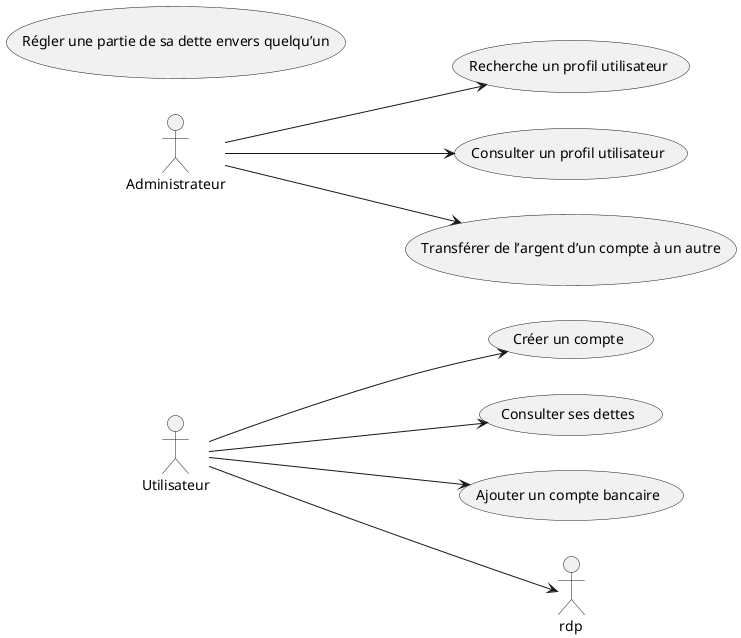 @startuml "Diagramme de cas d'utilisation"

left to right direction

actor "Utilisateur" as User

actor "Administrateur" as Admin

usecase "Créer un compte" as cuc

usecase "Consulter ses dettes" as csd

usecase "Régler une partie de sa dette envers quelqu’un" as rpd

usecase "Ajouter un compte bancaire" as acb

usecase "Recherche un profil utilisateur" as rpu

usecase "Consulter un profil utilisateur" as cpu

usecase "Transférer de l’argent d’un compte à un autre" as tda

User-->cuc
User-->csd
User-->rdp
User-->acb
Admin-->rpu
Admin-->cpu
Admin-->tda

@enduml